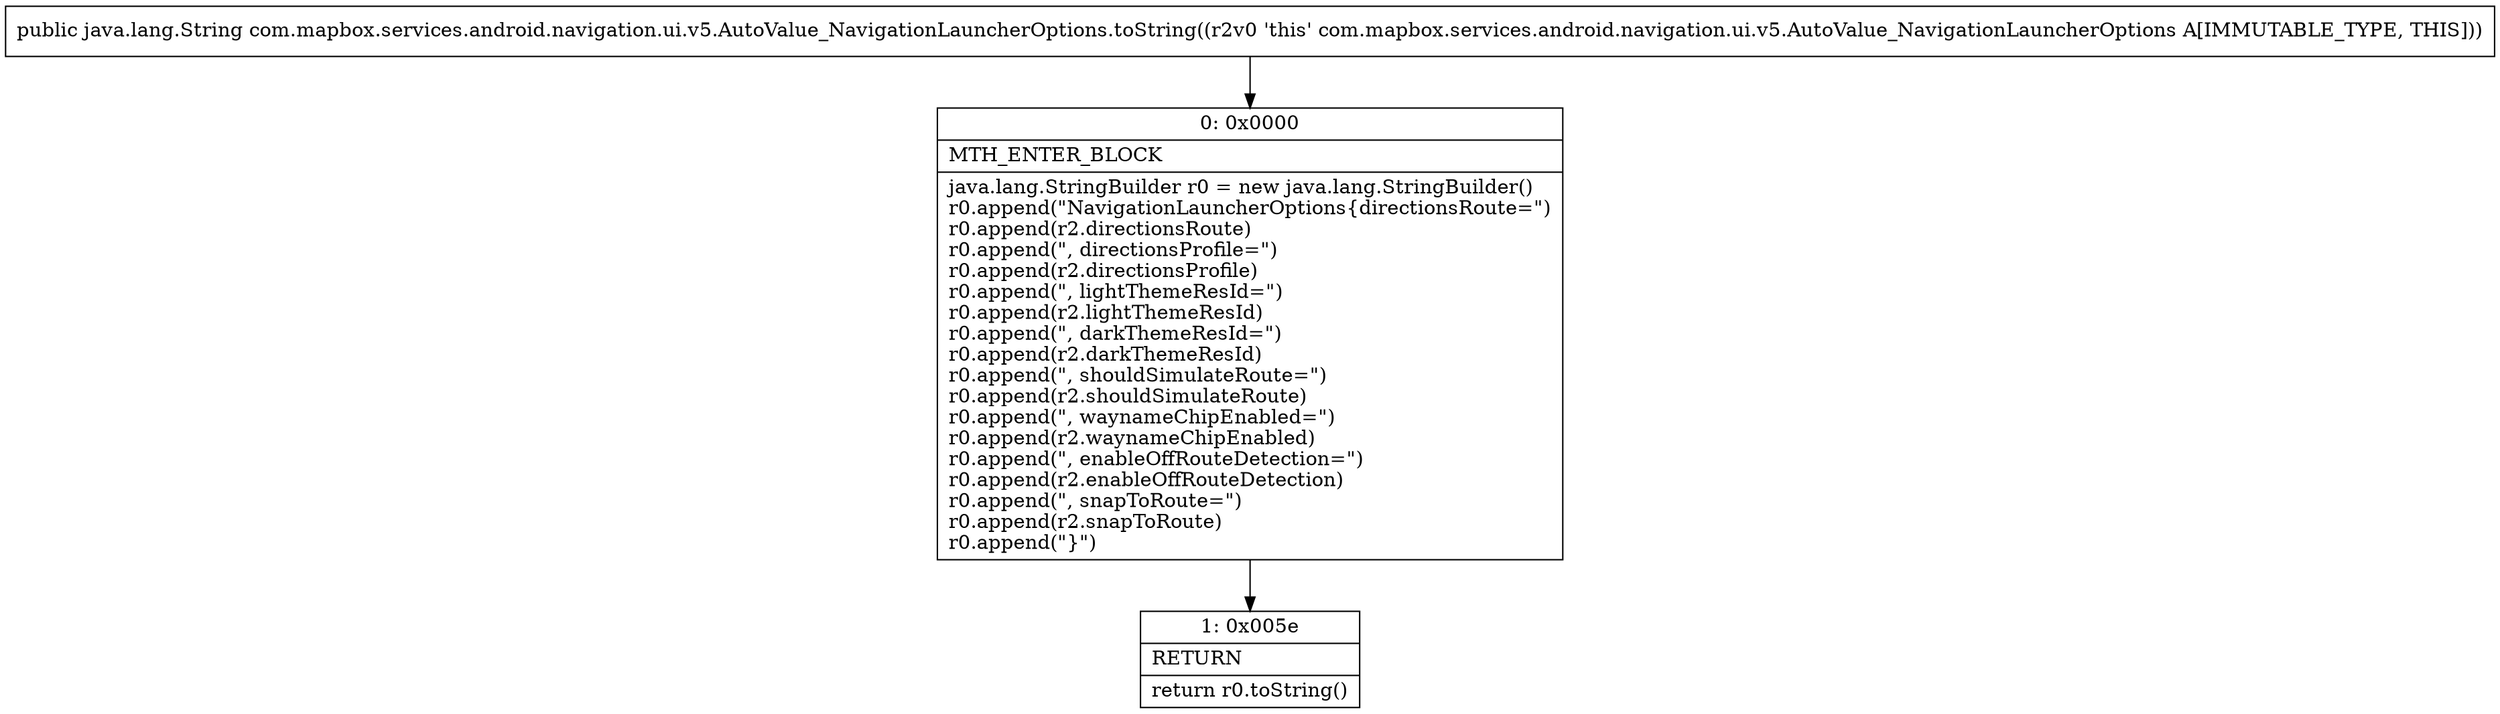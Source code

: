 digraph "CFG forcom.mapbox.services.android.navigation.ui.v5.AutoValue_NavigationLauncherOptions.toString()Ljava\/lang\/String;" {
Node_0 [shape=record,label="{0\:\ 0x0000|MTH_ENTER_BLOCK\l|java.lang.StringBuilder r0 = new java.lang.StringBuilder()\lr0.append(\"NavigationLauncherOptions\{directionsRoute=\")\lr0.append(r2.directionsRoute)\lr0.append(\", directionsProfile=\")\lr0.append(r2.directionsProfile)\lr0.append(\", lightThemeResId=\")\lr0.append(r2.lightThemeResId)\lr0.append(\", darkThemeResId=\")\lr0.append(r2.darkThemeResId)\lr0.append(\", shouldSimulateRoute=\")\lr0.append(r2.shouldSimulateRoute)\lr0.append(\", waynameChipEnabled=\")\lr0.append(r2.waynameChipEnabled)\lr0.append(\", enableOffRouteDetection=\")\lr0.append(r2.enableOffRouteDetection)\lr0.append(\", snapToRoute=\")\lr0.append(r2.snapToRoute)\lr0.append(\"\}\")\l}"];
Node_1 [shape=record,label="{1\:\ 0x005e|RETURN\l|return r0.toString()\l}"];
MethodNode[shape=record,label="{public java.lang.String com.mapbox.services.android.navigation.ui.v5.AutoValue_NavigationLauncherOptions.toString((r2v0 'this' com.mapbox.services.android.navigation.ui.v5.AutoValue_NavigationLauncherOptions A[IMMUTABLE_TYPE, THIS])) }"];
MethodNode -> Node_0;
Node_0 -> Node_1;
}

